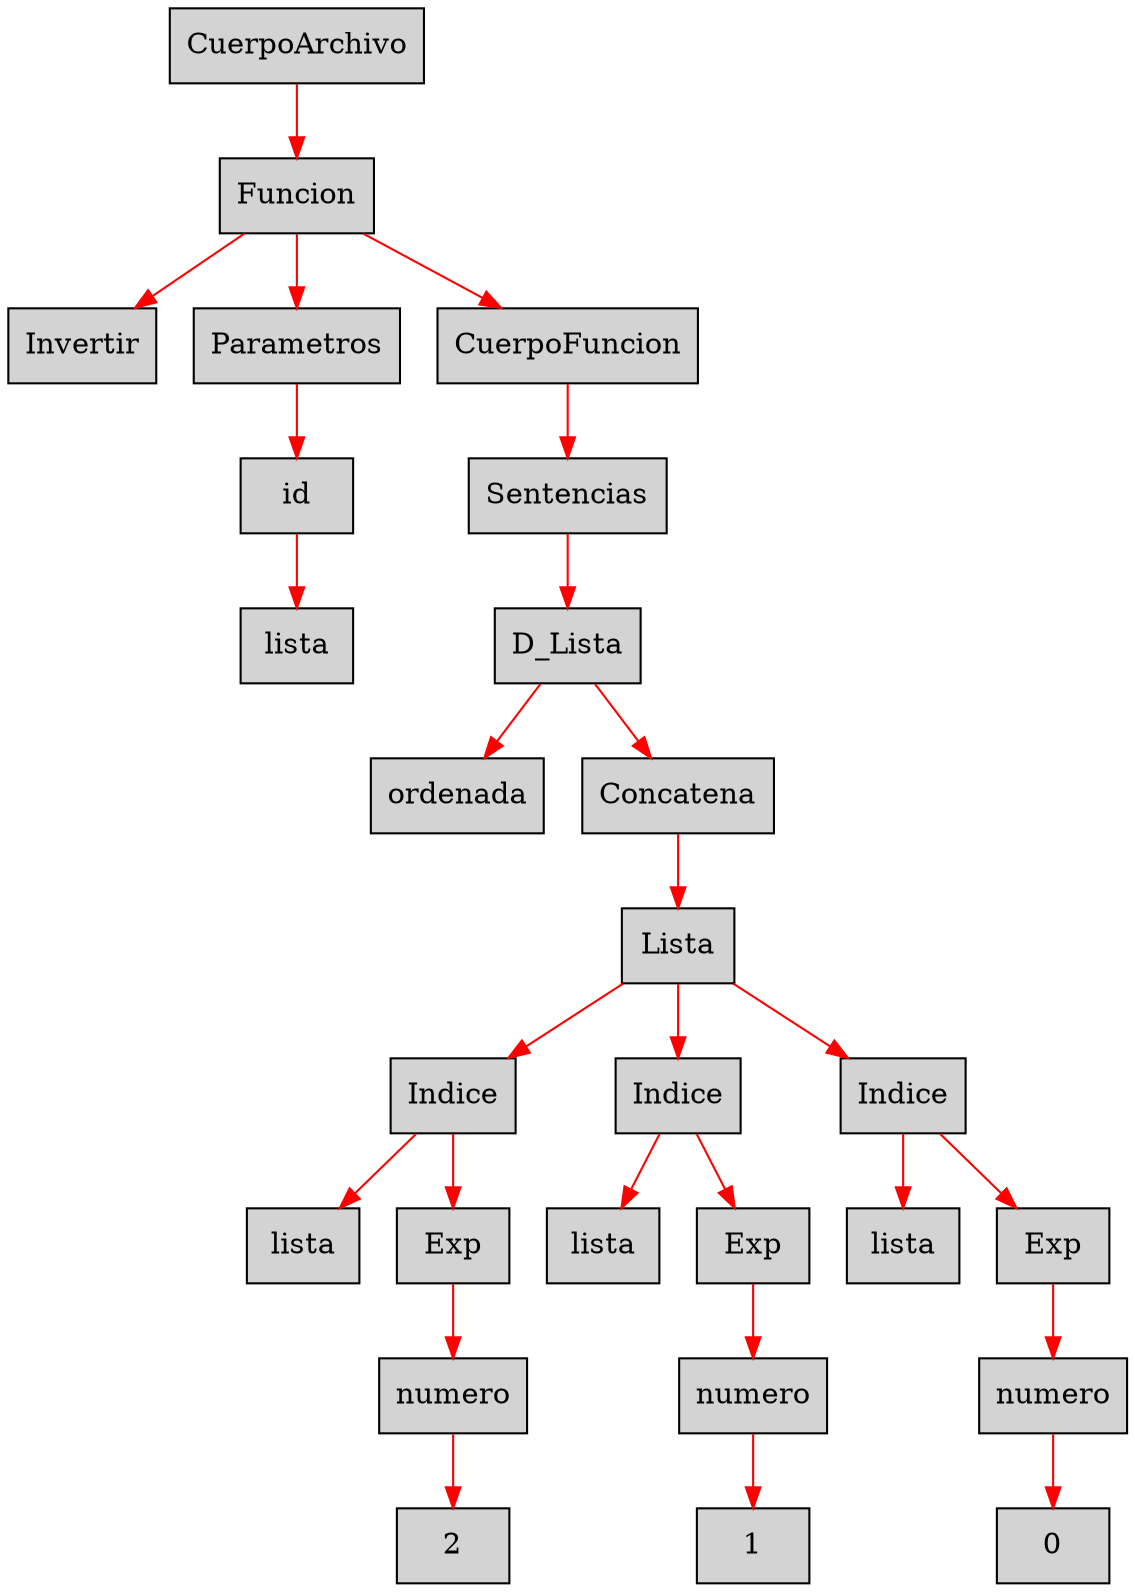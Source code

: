 digraph G {node[shape=box, style=filled]; edge[color=red]
node311318798[label="CuerpoArchivo"];
 node311318798->node1059244871;node1059244871[label="Funcion"];
 node1059244871->node323777390;node323777390[label="Invertir"];
 node1059244871->node465079746;node465079746[label="Parametros"];
 node465079746->node2065621394;node2065621394[label="id"];
 node2065621394->node1380939077;node1380939077[label="lista"];
 node1059244871->node577289057;node577289057[label="CuerpoFuncion"];
 node577289057->node2103571571;node2103571571[label="Sentencias"];
 node2103571571->node1904183356;node1904183356[label="D_Lista"];
 node1904183356->node1479749131;node1479749131[label="ordenada"];
 node1904183356->node1072113119;node1072113119[label="Concatena"];
 node1072113119->node1305971772;node1305971772[label="Lista"];
 node1305971772->node1088734162;node1088734162[label="Indice"];
 node1088734162->node23522995;node23522995[label="lista"];
 node1088734162->node128580253;node128580253[label="Exp"];
 node128580253->node1986928696;node1986928696[label="numero"];
 node1986928696->node275941236;node275941236[label="2"];
 node1305971772->node643297471;node643297471[label="Indice"];
 node643297471->node1851952122;node1851952122[label="lista"];
 node643297471->node1762269678;node1762269678[label="Exp"];
 node1762269678->node1833396892;node1833396892[label="numero"];
 node1833396892->node1955376515;node1955376515[label="1"];
 node1305971772->node239850931;node239850931[label="Indice"];
 node239850931->node926382333;node926382333[label="lista"];
 node239850931->node1643312909;node1643312909[label="Exp"];
 node1643312909->node1887677957;node1887677957[label="numero"];
 node1887677957->node540351467;node540351467[label="0"];

}
